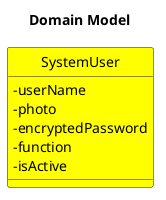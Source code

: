 @startuml
'https://plantuml.com/class-diagram


'Layout Format---------------------------------------------
left to right direction
hide circle
skinparam classAttributeIconSize 0


title Domain Model

class SystemUser #Yellow{
-userName
-photo
-encryptedPassword
-function
-isActive
}

@enduml
